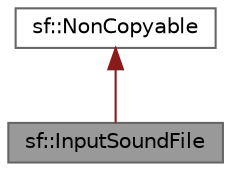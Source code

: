 digraph "sf::InputSoundFile"
{
 // LATEX_PDF_SIZE
  bgcolor="transparent";
  edge [fontname=Helvetica,fontsize=10,labelfontname=Helvetica,labelfontsize=10];
  node [fontname=Helvetica,fontsize=10,shape=box,height=0.2,width=0.4];
  Node1 [id="Node000001",label="sf::InputSoundFile",height=0.2,width=0.4,color="gray40", fillcolor="grey60", style="filled", fontcolor="black",tooltip="Provide read access to sound files."];
  Node2 -> Node1 [id="edge1_Node000001_Node000002",dir="back",color="firebrick4",style="solid",tooltip=" "];
  Node2 [id="Node000002",label="sf::NonCopyable",height=0.2,width=0.4,color="gray40", fillcolor="white", style="filled",URL="$classsf_1_1_non_copyable.html",tooltip="Utility class that makes any derived class non-copyable."];
}
